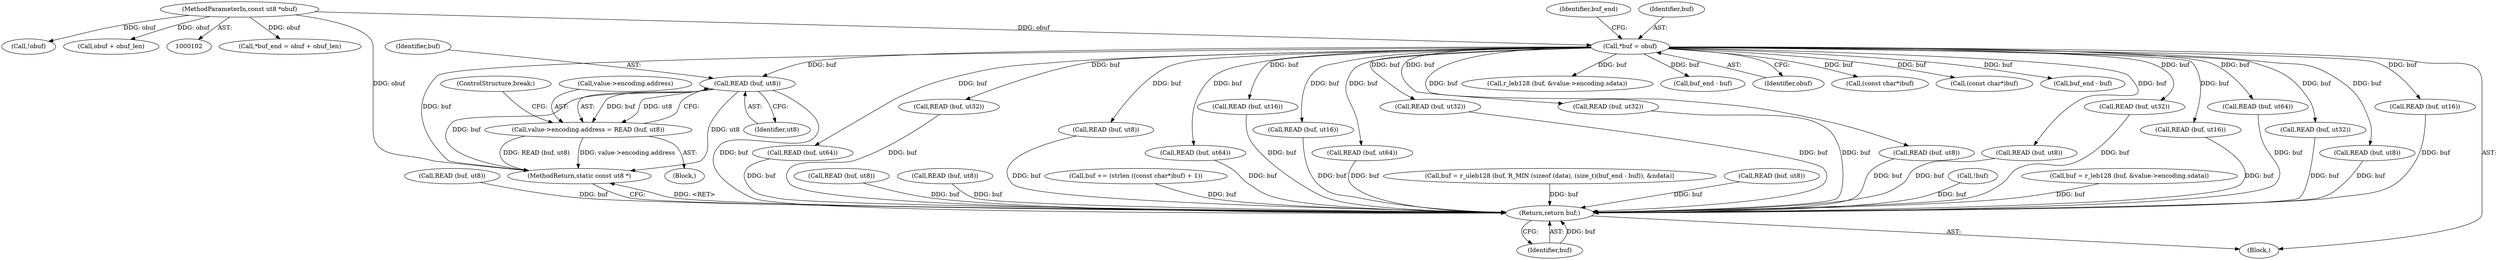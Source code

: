 digraph "0_radare2_2ca9ab45891b6ae8e32b6c28c81eebca059cbe5d_0@pointer" {
"1000200" [label="(Call,READ (buf, ut8))"];
"1000112" [label="(Call,*buf = obuf)"];
"1000103" [label="(MethodParameterIn,const ut8 *obuf)"];
"1000194" [label="(Call,value->encoding.address = READ (buf, ut8))"];
"1000794" [label="(Return,return buf;)"];
"1000116" [label="(Call,*buf_end = obuf + obuf_len)"];
"1000753" [label="(Call,READ (buf, ut32))"];
"1000596" [label="(Call,r_leb128 (buf, &value->encoding.sdata))"];
"1000133" [label="(Call,!obuf)"];
"1000529" [label="(Call,READ (buf, ut8))"];
"1000194" [label="(Call,value->encoding.address = READ (buf, ut8))"];
"1000409" [label="(Call,READ (buf, ut32))"];
"1000192" [label="(Block,)"];
"1000455" [label="(Call,buf_end - buf)"];
"1000114" [label="(Identifier,obuf)"];
"1000795" [label="(Identifier,buf)"];
"1000378" [label="(Call,READ (buf, ut8))"];
"1000589" [label="(Call,READ (buf, ut8))"];
"1000420" [label="(Call,READ (buf, ut64))"];
"1000200" [label="(Call,READ (buf, ut8))"];
"1000118" [label="(Call,obuf + obuf_len)"];
"1000195" [label="(Call,value->encoding.address)"];
"1000203" [label="(ControlStructure,break;)"];
"1000257" [label="(Call,READ (buf, ut16))"];
"1000796" [label="(MethodReturn,static const ut8 *)"];
"1000731" [label="(Call,READ (buf, ut8))"];
"1000578" [label="(Call,READ (buf, ut8))"];
"1000110" [label="(Block,)"];
"1000315" [label="(Call,READ (buf, ut8))"];
"1000211" [label="(Call,READ (buf, ut16))"];
"1000441" [label="(Call,buf += (strlen ((const char*)buf) + 1))"];
"1000201" [label="(Identifier,buf)"];
"1000117" [label="(Identifier,buf_end)"];
"1000328" [label="(Call,READ (buf, ut32))"];
"1000233" [label="(Call,READ (buf, ut64))"];
"1000614" [label="(Call,READ (buf, ut32))"];
"1000775" [label="(Call,READ (buf, ut8))"];
"1000103" [label="(MethodParameterIn,const ut8 *obuf)"];
"1000675" [label="(Call,buf = r_uleb128 (buf, R_MIN (sizeof (data), (size_t)(buf_end - buf)), &ndata))"];
"1000764" [label="(Call,READ (buf, ut64))"];
"1000112" [label="(Call,*buf = obuf)"];
"1000516" [label="(Call,READ (buf, ut8))"];
"1000794" [label="(Return,return buf;)"];
"1000437" [label="(Call,(const char*)buf)"];
"1000742" [label="(Call,READ (buf, ut16))"];
"1000113" [label="(Identifier,buf)"];
"1000445" [label="(Call,(const char*)buf)"];
"1000398" [label="(Call,READ (buf, ut16))"];
"1000720" [label="(Call,READ (buf, ut64))"];
"1000467" [label="(Call,!buf)"];
"1000202" [label="(Identifier,ut8)"];
"1000222" [label="(Call,READ (buf, ut32))"];
"1000594" [label="(Call,buf = r_leb128 (buf, &value->encoding.sdata))"];
"1000684" [label="(Call,buf_end - buf)"];
"1000200" -> "1000194"  [label="AST: "];
"1000200" -> "1000202"  [label="CFG: "];
"1000201" -> "1000200"  [label="AST: "];
"1000202" -> "1000200"  [label="AST: "];
"1000194" -> "1000200"  [label="CFG: "];
"1000200" -> "1000796"  [label="DDG: buf"];
"1000200" -> "1000796"  [label="DDG: ut8"];
"1000200" -> "1000194"  [label="DDG: buf"];
"1000200" -> "1000194"  [label="DDG: ut8"];
"1000112" -> "1000200"  [label="DDG: buf"];
"1000200" -> "1000794"  [label="DDG: buf"];
"1000112" -> "1000110"  [label="AST: "];
"1000112" -> "1000114"  [label="CFG: "];
"1000113" -> "1000112"  [label="AST: "];
"1000114" -> "1000112"  [label="AST: "];
"1000117" -> "1000112"  [label="CFG: "];
"1000112" -> "1000796"  [label="DDG: buf"];
"1000103" -> "1000112"  [label="DDG: obuf"];
"1000112" -> "1000211"  [label="DDG: buf"];
"1000112" -> "1000222"  [label="DDG: buf"];
"1000112" -> "1000233"  [label="DDG: buf"];
"1000112" -> "1000257"  [label="DDG: buf"];
"1000112" -> "1000328"  [label="DDG: buf"];
"1000112" -> "1000398"  [label="DDG: buf"];
"1000112" -> "1000409"  [label="DDG: buf"];
"1000112" -> "1000420"  [label="DDG: buf"];
"1000112" -> "1000437"  [label="DDG: buf"];
"1000112" -> "1000445"  [label="DDG: buf"];
"1000112" -> "1000455"  [label="DDG: buf"];
"1000112" -> "1000529"  [label="DDG: buf"];
"1000112" -> "1000589"  [label="DDG: buf"];
"1000112" -> "1000596"  [label="DDG: buf"];
"1000112" -> "1000614"  [label="DDG: buf"];
"1000112" -> "1000684"  [label="DDG: buf"];
"1000112" -> "1000720"  [label="DDG: buf"];
"1000112" -> "1000731"  [label="DDG: buf"];
"1000112" -> "1000742"  [label="DDG: buf"];
"1000112" -> "1000753"  [label="DDG: buf"];
"1000112" -> "1000764"  [label="DDG: buf"];
"1000112" -> "1000775"  [label="DDG: buf"];
"1000103" -> "1000102"  [label="AST: "];
"1000103" -> "1000796"  [label="DDG: obuf"];
"1000103" -> "1000116"  [label="DDG: obuf"];
"1000103" -> "1000118"  [label="DDG: obuf"];
"1000103" -> "1000133"  [label="DDG: obuf"];
"1000194" -> "1000192"  [label="AST: "];
"1000195" -> "1000194"  [label="AST: "];
"1000203" -> "1000194"  [label="CFG: "];
"1000194" -> "1000796"  [label="DDG: READ (buf, ut8)"];
"1000194" -> "1000796"  [label="DDG: value->encoding.address"];
"1000794" -> "1000110"  [label="AST: "];
"1000794" -> "1000795"  [label="CFG: "];
"1000795" -> "1000794"  [label="AST: "];
"1000796" -> "1000794"  [label="CFG: "];
"1000794" -> "1000796"  [label="DDG: <RET>"];
"1000795" -> "1000794"  [label="DDG: buf"];
"1000578" -> "1000794"  [label="DDG: buf"];
"1000222" -> "1000794"  [label="DDG: buf"];
"1000594" -> "1000794"  [label="DDG: buf"];
"1000589" -> "1000794"  [label="DDG: buf"];
"1000315" -> "1000794"  [label="DDG: buf"];
"1000211" -> "1000794"  [label="DDG: buf"];
"1000398" -> "1000794"  [label="DDG: buf"];
"1000441" -> "1000794"  [label="DDG: buf"];
"1000753" -> "1000794"  [label="DDG: buf"];
"1000675" -> "1000794"  [label="DDG: buf"];
"1000775" -> "1000794"  [label="DDG: buf"];
"1000467" -> "1000794"  [label="DDG: buf"];
"1000378" -> "1000794"  [label="DDG: buf"];
"1000720" -> "1000794"  [label="DDG: buf"];
"1000614" -> "1000794"  [label="DDG: buf"];
"1000257" -> "1000794"  [label="DDG: buf"];
"1000529" -> "1000794"  [label="DDG: buf"];
"1000328" -> "1000794"  [label="DDG: buf"];
"1000742" -> "1000794"  [label="DDG: buf"];
"1000409" -> "1000794"  [label="DDG: buf"];
"1000233" -> "1000794"  [label="DDG: buf"];
"1000420" -> "1000794"  [label="DDG: buf"];
"1000764" -> "1000794"  [label="DDG: buf"];
"1000731" -> "1000794"  [label="DDG: buf"];
"1000516" -> "1000794"  [label="DDG: buf"];
}
